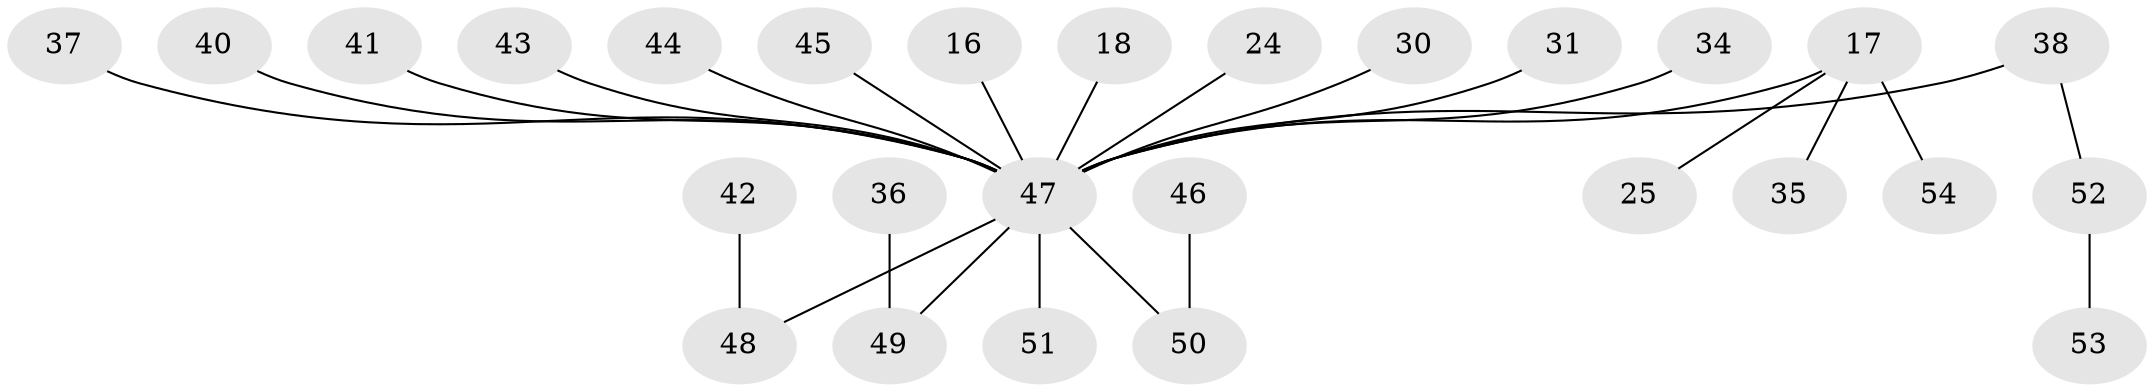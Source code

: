 // original degree distribution, {3: 0.12962962962962962, 4: 0.018518518518518517, 7: 0.018518518518518517, 1: 0.5555555555555556, 5: 0.037037037037037035, 6: 0.037037037037037035, 2: 0.2037037037037037}
// Generated by graph-tools (version 1.1) at 2025/53/03/09/25 04:53:25]
// undirected, 27 vertices, 26 edges
graph export_dot {
graph [start="1"]
  node [color=gray90,style=filled];
  16;
  17 [super="+8"];
  18;
  24;
  25;
  30;
  31;
  34;
  35;
  36;
  37;
  38;
  40;
  41;
  42;
  43 [super="+9"];
  44;
  45;
  46;
  47 [super="+5+26+32+13+15"];
  48 [super="+39"];
  49 [super="+28"];
  50 [super="+29"];
  51;
  52;
  53;
  54;
  16 -- 47;
  17 -- 35;
  17 -- 54;
  17 -- 25;
  17 -- 47;
  18 -- 47;
  24 -- 47;
  30 -- 47;
  31 -- 47;
  34 -- 47;
  36 -- 49;
  37 -- 47;
  38 -- 52;
  38 -- 47;
  40 -- 47;
  41 -- 47;
  42 -- 48;
  43 -- 47;
  44 -- 47;
  45 -- 47;
  46 -- 50;
  47 -- 50;
  47 -- 51;
  47 -- 49;
  47 -- 48;
  52 -- 53;
}
